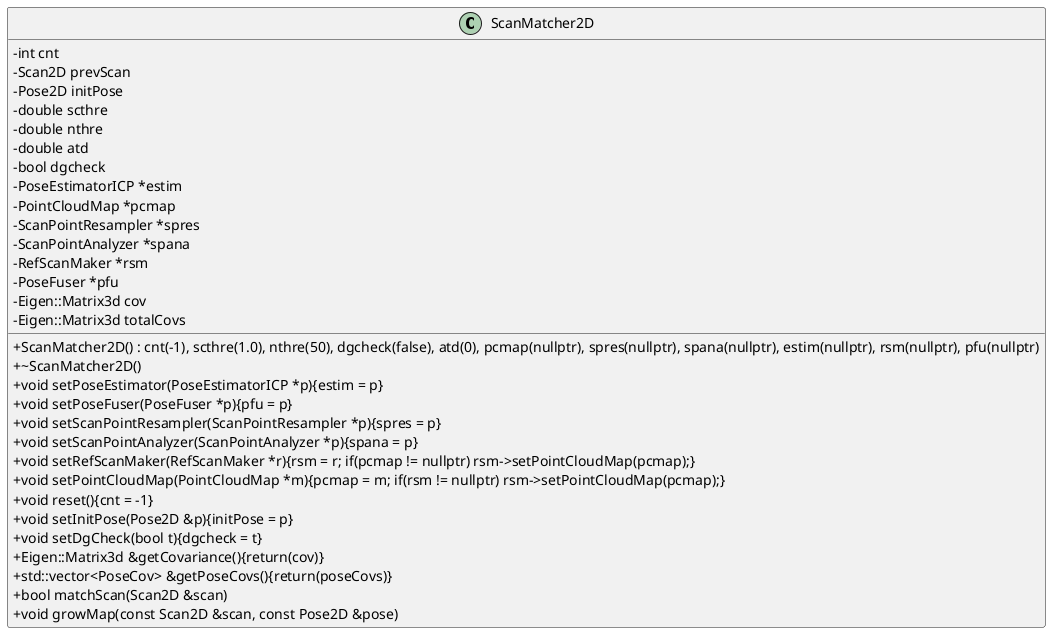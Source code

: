 @startuml

skinparam classAttributeIconSize 0

class ScanMatcher2D
{
    - int cnt
    - Scan2D prevScan
    - Pose2D initPose
    - double scthre
    - double nthre
    - double atd
    - bool dgcheck
    - PoseEstimatorICP *estim
    - PointCloudMap *pcmap
    - ScanPointResampler *spres
    - ScanPointAnalyzer *spana
    - RefScanMaker *rsm
    - PoseFuser *pfu
    - Eigen::Matrix3d cov
    - Eigen::Matrix3d totalCovs
    + ScanMatcher2D() : cnt(-1), scthre(1.0), nthre(50), dgcheck(false), atd(0), pcmap(nullptr), spres(nullptr), spana(nullptr), estim(nullptr), rsm(nullptr), pfu(nullptr)
    + ~ScanMatcher2D()
    + void setPoseEstimator(PoseEstimatorICP *p){estim = p}
    + void setPoseFuser(PoseFuser *p){pfu = p}
    + void setScanPointResampler(ScanPointResampler *p){spres = p}
    + void setScanPointAnalyzer(ScanPointAnalyzer *p){spana = p}
    + void setRefScanMaker(RefScanMaker *r){rsm = r; if(pcmap != nullptr) rsm->setPointCloudMap(pcmap);}
    + void setPointCloudMap(PointCloudMap *m){pcmap = m; if(rsm != nullptr) rsm->setPointCloudMap(pcmap);}
    + void reset(){cnt = -1}
    + void setInitPose(Pose2D &p){initPose = p}
    + void setDgCheck(bool t){dgcheck = t}
    + Eigen::Matrix3d &getCovariance(){return(cov)}
    + std::vector<PoseCov> &getPoseCovs(){return(poseCovs)}
    + bool matchScan(Scan2D &scan)
    + void growMap(const Scan2D &scan, const Pose2D &pose)
}

@enduml